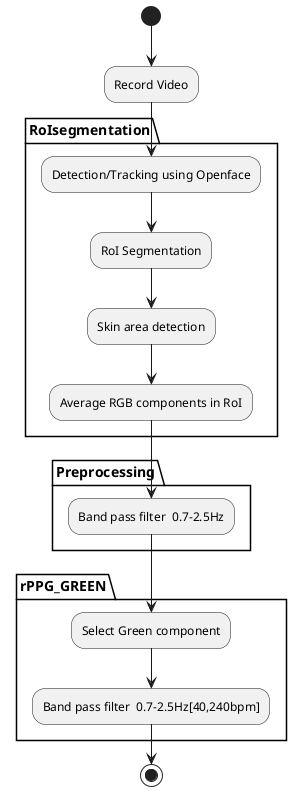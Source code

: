 @startuml

(*) --> "Record Video"
partition RoIsegmentation {
--> "Detection/Tracking using Openface"
--> "RoI Segmentation"
--> "Skin area detection"
--> "Average RGB components in RoI"
}

partition Preprocessing {
 --> "Band pass filter  0.7-2.5Hz"
}

partition rPPG_GREEN {
--> "Select Green component"
--> "Band pass filter  0.7-2.5Hz[40,240bpm]"
}

--> (*)
@enduml
